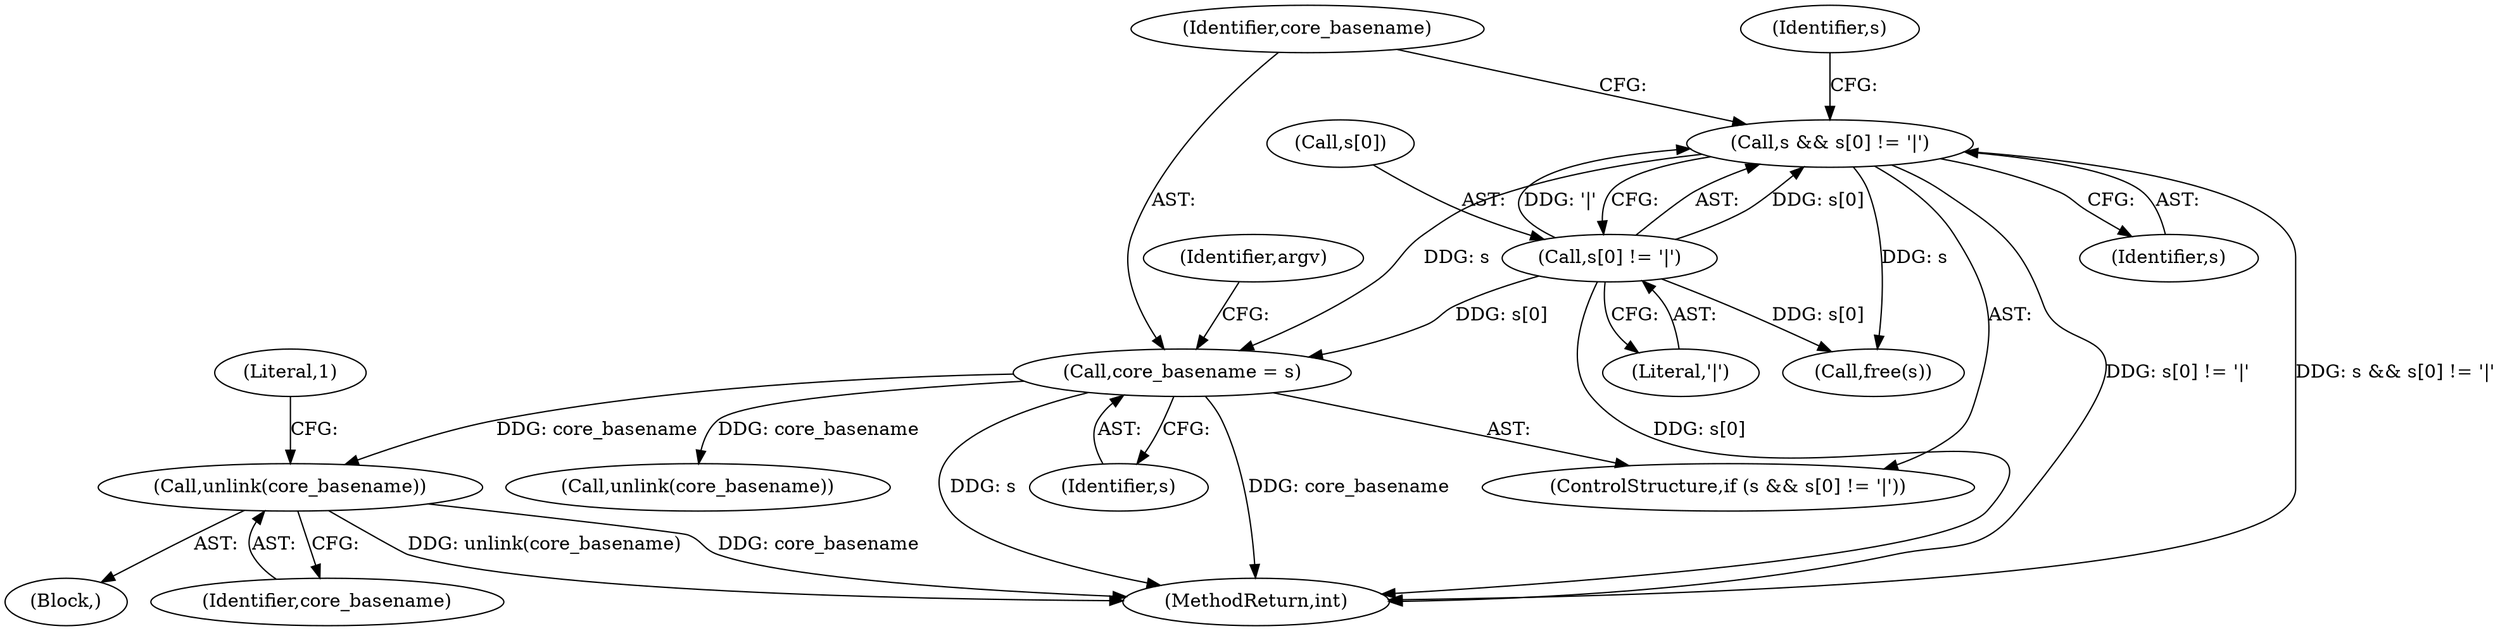 digraph "0_abrt_80408e9e24a1c10f85fd969e1853e0f192157f92_0@API" {
"1001138" [label="(Call,unlink(core_basename))"];
"1000337" [label="(Call,core_basename = s)"];
"1000330" [label="(Call,s && s[0] != '|')"];
"1000332" [label="(Call,s[0] != '|')"];
"1000341" [label="(Call,free(s))"];
"1000336" [label="(Literal,'|')"];
"1000333" [label="(Call,s[0])"];
"1001153" [label="(Call,unlink(core_basename))"];
"1000330" [label="(Call,s && s[0] != '|')"];
"1000342" [label="(Identifier,s)"];
"1000332" [label="(Call,s[0] != '|')"];
"1000347" [label="(Identifier,argv)"];
"1000337" [label="(Call,core_basename = s)"];
"1001138" [label="(Call,unlink(core_basename))"];
"1000331" [label="(Identifier,s)"];
"1001141" [label="(Literal,1)"];
"1000339" [label="(Identifier,s)"];
"1000338" [label="(Identifier,core_basename)"];
"1001168" [label="(MethodReturn,int)"];
"1001132" [label="(Block,)"];
"1000329" [label="(ControlStructure,if (s && s[0] != '|'))"];
"1001139" [label="(Identifier,core_basename)"];
"1001138" -> "1001132"  [label="AST: "];
"1001138" -> "1001139"  [label="CFG: "];
"1001139" -> "1001138"  [label="AST: "];
"1001141" -> "1001138"  [label="CFG: "];
"1001138" -> "1001168"  [label="DDG: core_basename"];
"1001138" -> "1001168"  [label="DDG: unlink(core_basename)"];
"1000337" -> "1001138"  [label="DDG: core_basename"];
"1000337" -> "1000329"  [label="AST: "];
"1000337" -> "1000339"  [label="CFG: "];
"1000338" -> "1000337"  [label="AST: "];
"1000339" -> "1000337"  [label="AST: "];
"1000347" -> "1000337"  [label="CFG: "];
"1000337" -> "1001168"  [label="DDG: s"];
"1000337" -> "1001168"  [label="DDG: core_basename"];
"1000330" -> "1000337"  [label="DDG: s"];
"1000332" -> "1000337"  [label="DDG: s[0]"];
"1000337" -> "1001153"  [label="DDG: core_basename"];
"1000330" -> "1000329"  [label="AST: "];
"1000330" -> "1000331"  [label="CFG: "];
"1000330" -> "1000332"  [label="CFG: "];
"1000331" -> "1000330"  [label="AST: "];
"1000332" -> "1000330"  [label="AST: "];
"1000338" -> "1000330"  [label="CFG: "];
"1000342" -> "1000330"  [label="CFG: "];
"1000330" -> "1001168"  [label="DDG: s[0] != '|'"];
"1000330" -> "1001168"  [label="DDG: s && s[0] != '|'"];
"1000332" -> "1000330"  [label="DDG: s[0]"];
"1000332" -> "1000330"  [label="DDG: '|'"];
"1000330" -> "1000341"  [label="DDG: s"];
"1000332" -> "1000336"  [label="CFG: "];
"1000333" -> "1000332"  [label="AST: "];
"1000336" -> "1000332"  [label="AST: "];
"1000332" -> "1001168"  [label="DDG: s[0]"];
"1000332" -> "1000341"  [label="DDG: s[0]"];
}
